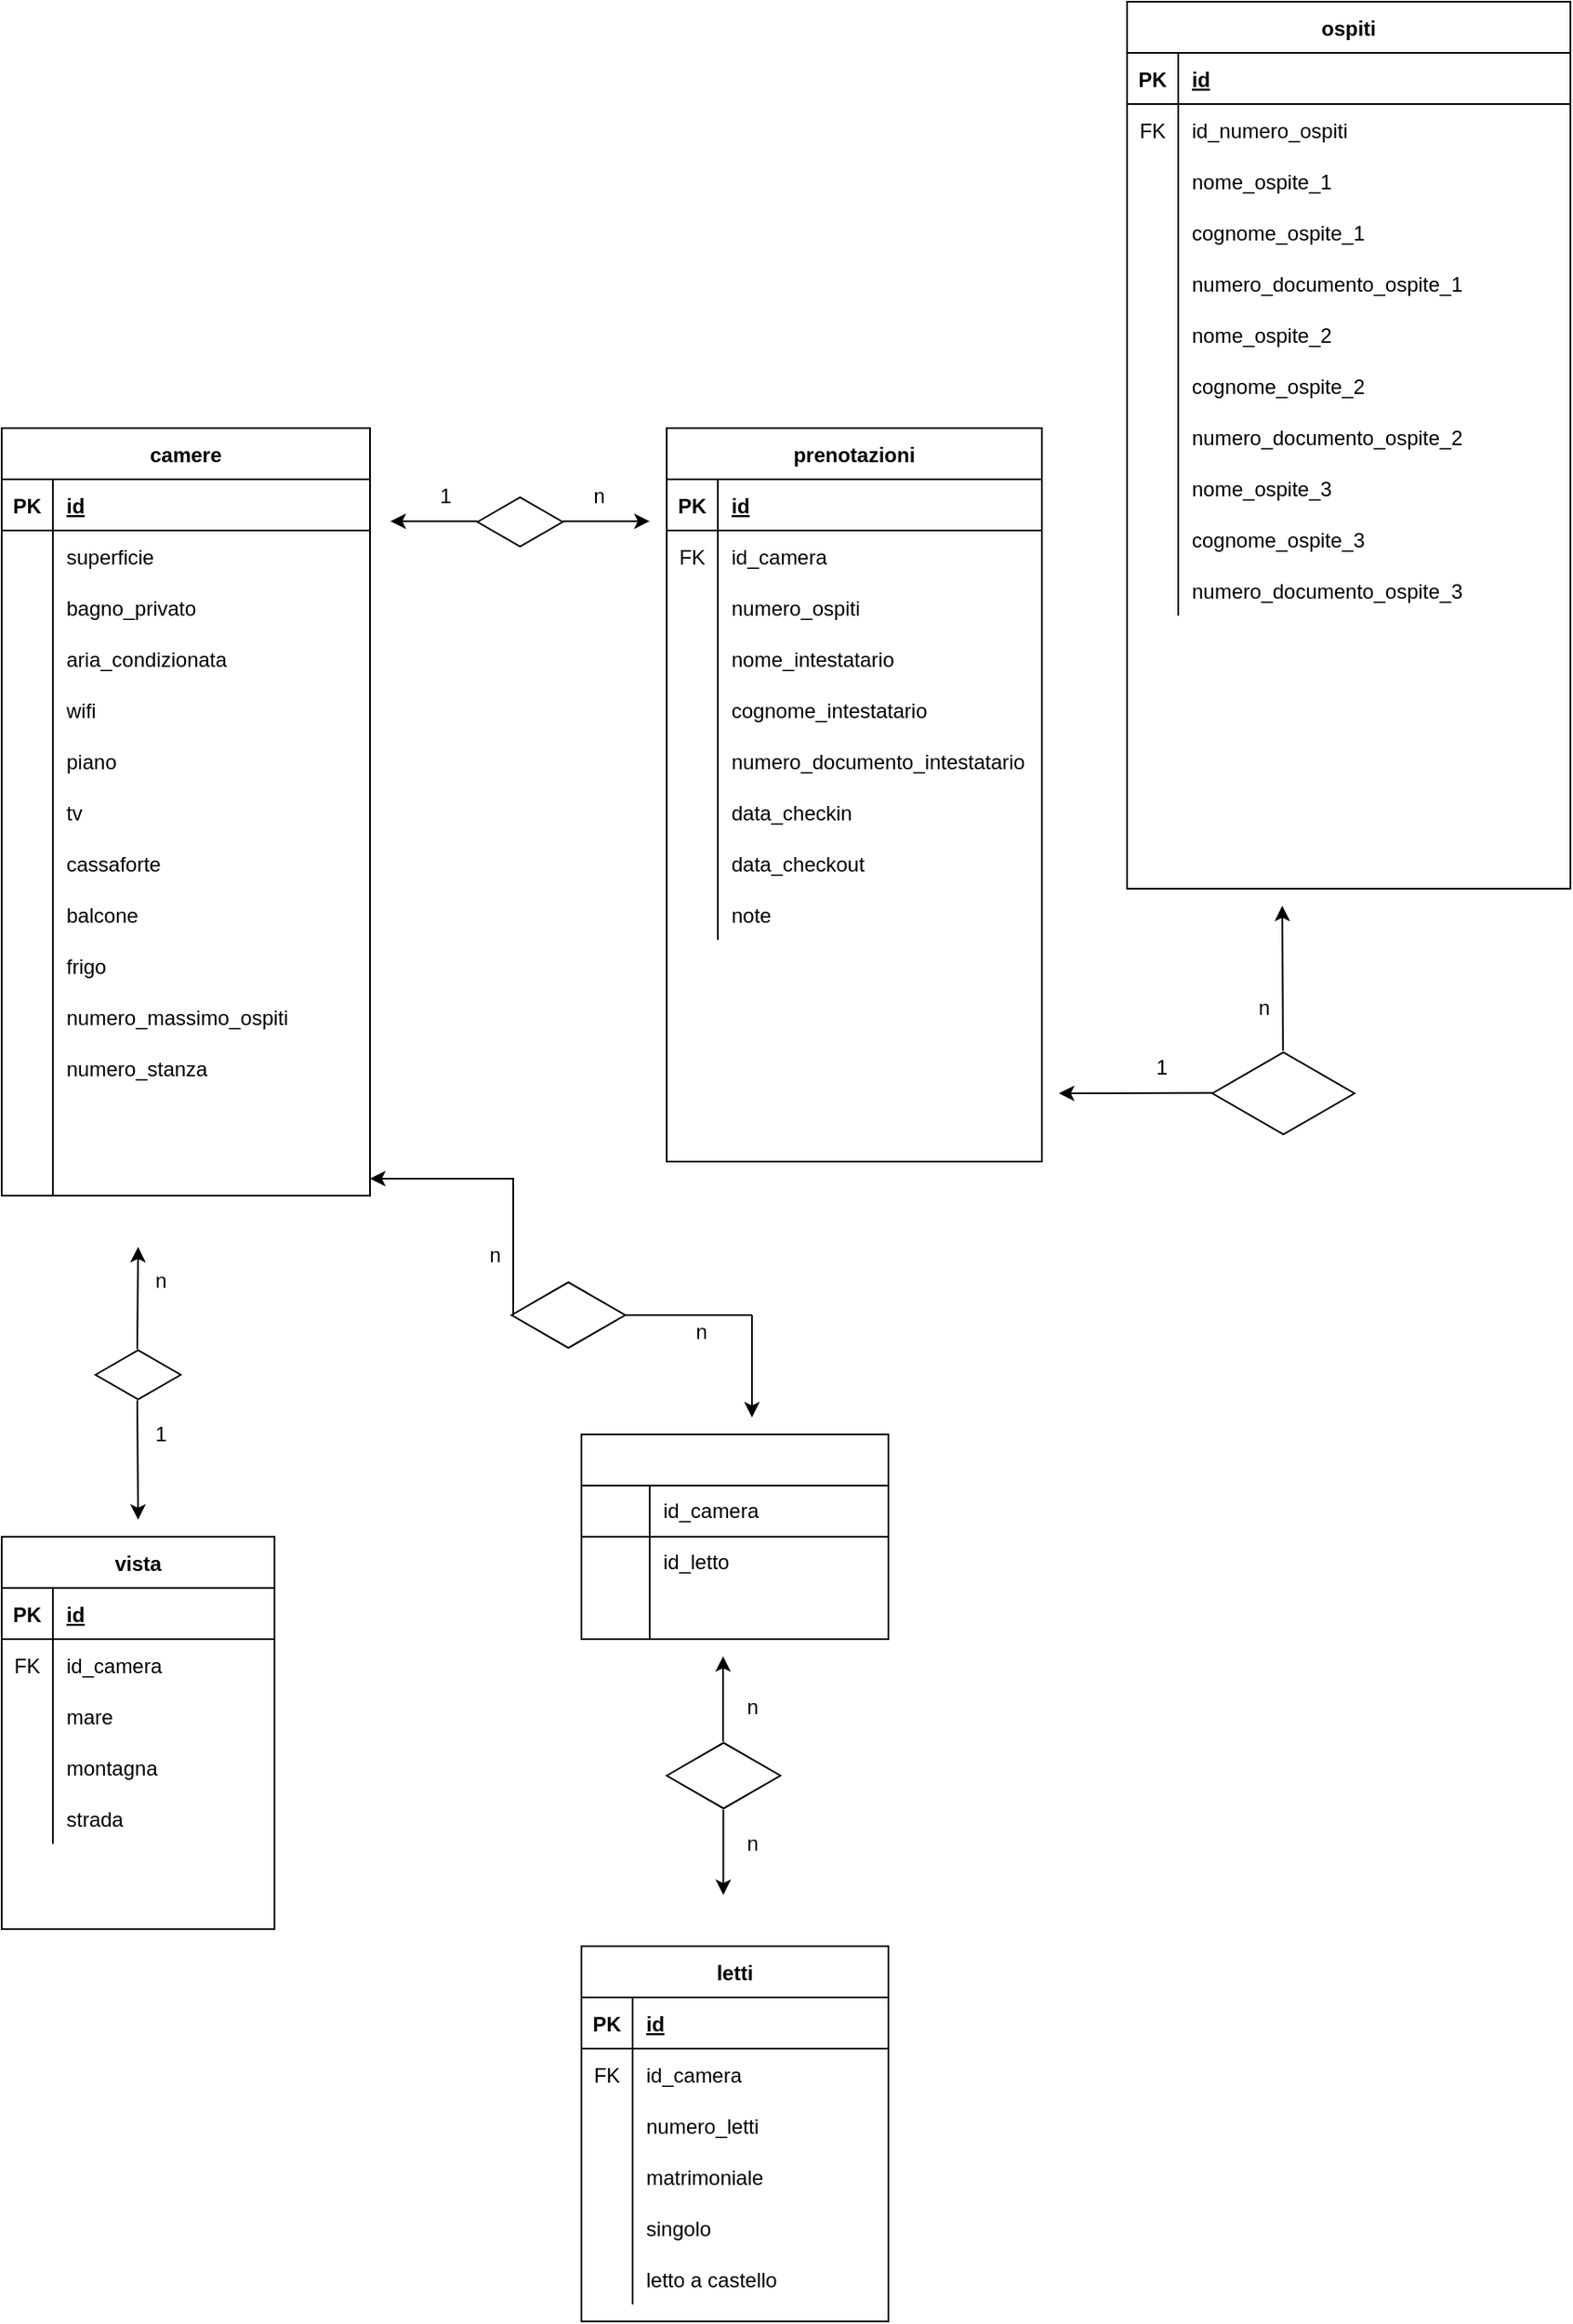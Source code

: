 <mxfile version="14.1.9" type="device"><diagram id="r3O1Z8kEH9ABtocBKHpO" name="Page-1"><mxGraphModel dx="1422" dy="774" grid="1" gridSize="10" guides="1" tooltips="1" connect="1" arrows="1" fold="1" page="1" pageScale="1" pageWidth="2339" pageHeight="3300" math="0" shadow="0"><root><mxCell id="0"/><mxCell id="1" parent="0"/><mxCell id="TjuiZl4HftFGE8QGZTr7-1" value="camere" style="shape=table;startSize=30;container=1;collapsible=1;childLayout=tableLayout;fixedRows=1;rowLines=0;fontStyle=1;align=center;resizeLast=1;" vertex="1" parent="1"><mxGeometry x="640" y="380" width="216" height="450" as="geometry"/></mxCell><mxCell id="TjuiZl4HftFGE8QGZTr7-2" value="" style="shape=partialRectangle;collapsible=0;dropTarget=0;pointerEvents=0;fillColor=none;top=0;left=0;bottom=1;right=0;points=[[0,0.5],[1,0.5]];portConstraint=eastwest;" vertex="1" parent="TjuiZl4HftFGE8QGZTr7-1"><mxGeometry y="30" width="216" height="30" as="geometry"/></mxCell><mxCell id="TjuiZl4HftFGE8QGZTr7-3" value="PK" style="shape=partialRectangle;connectable=0;fillColor=none;top=0;left=0;bottom=0;right=0;fontStyle=1;overflow=hidden;" vertex="1" parent="TjuiZl4HftFGE8QGZTr7-2"><mxGeometry width="30" height="30" as="geometry"/></mxCell><mxCell id="TjuiZl4HftFGE8QGZTr7-4" value="id" style="shape=partialRectangle;connectable=0;fillColor=none;top=0;left=0;bottom=0;right=0;align=left;spacingLeft=6;fontStyle=5;overflow=hidden;" vertex="1" parent="TjuiZl4HftFGE8QGZTr7-2"><mxGeometry x="30" width="186" height="30" as="geometry"/></mxCell><mxCell id="TjuiZl4HftFGE8QGZTr7-5" value="" style="shape=partialRectangle;collapsible=0;dropTarget=0;pointerEvents=0;fillColor=none;top=0;left=0;bottom=0;right=0;points=[[0,0.5],[1,0.5]];portConstraint=eastwest;" vertex="1" parent="TjuiZl4HftFGE8QGZTr7-1"><mxGeometry y="60" width="216" height="30" as="geometry"/></mxCell><mxCell id="TjuiZl4HftFGE8QGZTr7-6" value="" style="shape=partialRectangle;connectable=0;fillColor=none;top=0;left=0;bottom=0;right=0;editable=1;overflow=hidden;" vertex="1" parent="TjuiZl4HftFGE8QGZTr7-5"><mxGeometry width="30" height="30" as="geometry"/></mxCell><mxCell id="TjuiZl4HftFGE8QGZTr7-7" value="superficie" style="shape=partialRectangle;connectable=0;fillColor=none;top=0;left=0;bottom=0;right=0;align=left;spacingLeft=6;overflow=hidden;" vertex="1" parent="TjuiZl4HftFGE8QGZTr7-5"><mxGeometry x="30" width="186" height="30" as="geometry"/></mxCell><mxCell id="TjuiZl4HftFGE8QGZTr7-8" value="" style="shape=partialRectangle;collapsible=0;dropTarget=0;pointerEvents=0;fillColor=none;top=0;left=0;bottom=0;right=0;points=[[0,0.5],[1,0.5]];portConstraint=eastwest;" vertex="1" parent="TjuiZl4HftFGE8QGZTr7-1"><mxGeometry y="90" width="216" height="30" as="geometry"/></mxCell><mxCell id="TjuiZl4HftFGE8QGZTr7-9" value="" style="shape=partialRectangle;connectable=0;fillColor=none;top=0;left=0;bottom=0;right=0;editable=1;overflow=hidden;" vertex="1" parent="TjuiZl4HftFGE8QGZTr7-8"><mxGeometry width="30" height="30" as="geometry"/></mxCell><mxCell id="TjuiZl4HftFGE8QGZTr7-10" value="bagno_privato" style="shape=partialRectangle;connectable=0;fillColor=none;top=0;left=0;bottom=0;right=0;align=left;spacingLeft=6;overflow=hidden;" vertex="1" parent="TjuiZl4HftFGE8QGZTr7-8"><mxGeometry x="30" width="186" height="30" as="geometry"/></mxCell><mxCell id="TjuiZl4HftFGE8QGZTr7-11" value="" style="shape=partialRectangle;collapsible=0;dropTarget=0;pointerEvents=0;fillColor=none;top=0;left=0;bottom=0;right=0;points=[[0,0.5],[1,0.5]];portConstraint=eastwest;" vertex="1" parent="TjuiZl4HftFGE8QGZTr7-1"><mxGeometry y="120" width="216" height="30" as="geometry"/></mxCell><mxCell id="TjuiZl4HftFGE8QGZTr7-12" value="" style="shape=partialRectangle;connectable=0;fillColor=none;top=0;left=0;bottom=0;right=0;editable=1;overflow=hidden;" vertex="1" parent="TjuiZl4HftFGE8QGZTr7-11"><mxGeometry width="30" height="30" as="geometry"/></mxCell><mxCell id="TjuiZl4HftFGE8QGZTr7-13" value="aria_condizionata" style="shape=partialRectangle;connectable=0;fillColor=none;top=0;left=0;bottom=0;right=0;align=left;spacingLeft=6;overflow=hidden;" vertex="1" parent="TjuiZl4HftFGE8QGZTr7-11"><mxGeometry x="30" width="186" height="30" as="geometry"/></mxCell><mxCell id="TjuiZl4HftFGE8QGZTr7-26" value="" style="shape=partialRectangle;collapsible=0;dropTarget=0;pointerEvents=0;fillColor=none;top=0;left=0;bottom=0;right=0;points=[[0,0.5],[1,0.5]];portConstraint=eastwest;" vertex="1" parent="TjuiZl4HftFGE8QGZTr7-1"><mxGeometry y="150" width="216" height="30" as="geometry"/></mxCell><mxCell id="TjuiZl4HftFGE8QGZTr7-27" value="" style="shape=partialRectangle;connectable=0;fillColor=none;top=0;left=0;bottom=0;right=0;editable=1;overflow=hidden;" vertex="1" parent="TjuiZl4HftFGE8QGZTr7-26"><mxGeometry width="30" height="30" as="geometry"/></mxCell><mxCell id="TjuiZl4HftFGE8QGZTr7-28" value="wifi" style="shape=partialRectangle;connectable=0;fillColor=none;top=0;left=0;bottom=0;right=0;align=left;spacingLeft=6;overflow=hidden;" vertex="1" parent="TjuiZl4HftFGE8QGZTr7-26"><mxGeometry x="30" width="186" height="30" as="geometry"/></mxCell><mxCell id="TjuiZl4HftFGE8QGZTr7-30" value="" style="shape=partialRectangle;collapsible=0;dropTarget=0;pointerEvents=0;fillColor=none;top=0;left=0;bottom=0;right=0;points=[[0,0.5],[1,0.5]];portConstraint=eastwest;" vertex="1" parent="TjuiZl4HftFGE8QGZTr7-1"><mxGeometry y="180" width="216" height="30" as="geometry"/></mxCell><mxCell id="TjuiZl4HftFGE8QGZTr7-31" value="" style="shape=partialRectangle;connectable=0;fillColor=none;top=0;left=0;bottom=0;right=0;editable=1;overflow=hidden;" vertex="1" parent="TjuiZl4HftFGE8QGZTr7-30"><mxGeometry width="30" height="30" as="geometry"/></mxCell><mxCell id="TjuiZl4HftFGE8QGZTr7-32" value="piano" style="shape=partialRectangle;connectable=0;fillColor=none;top=0;left=0;bottom=0;right=0;align=left;spacingLeft=6;overflow=hidden;" vertex="1" parent="TjuiZl4HftFGE8QGZTr7-30"><mxGeometry x="30" width="186" height="30" as="geometry"/></mxCell><mxCell id="TjuiZl4HftFGE8QGZTr7-34" value="" style="shape=partialRectangle;collapsible=0;dropTarget=0;pointerEvents=0;fillColor=none;top=0;left=0;bottom=0;right=0;points=[[0,0.5],[1,0.5]];portConstraint=eastwest;" vertex="1" parent="TjuiZl4HftFGE8QGZTr7-1"><mxGeometry y="210" width="216" height="30" as="geometry"/></mxCell><mxCell id="TjuiZl4HftFGE8QGZTr7-35" value="" style="shape=partialRectangle;connectable=0;fillColor=none;top=0;left=0;bottom=0;right=0;editable=1;overflow=hidden;" vertex="1" parent="TjuiZl4HftFGE8QGZTr7-34"><mxGeometry width="30" height="30" as="geometry"/></mxCell><mxCell id="TjuiZl4HftFGE8QGZTr7-36" value="tv" style="shape=partialRectangle;connectable=0;fillColor=none;top=0;left=0;bottom=0;right=0;align=left;spacingLeft=6;overflow=hidden;" vertex="1" parent="TjuiZl4HftFGE8QGZTr7-34"><mxGeometry x="30" width="186" height="30" as="geometry"/></mxCell><mxCell id="TjuiZl4HftFGE8QGZTr7-37" value="" style="shape=partialRectangle;collapsible=0;dropTarget=0;pointerEvents=0;fillColor=none;top=0;left=0;bottom=0;right=0;points=[[0,0.5],[1,0.5]];portConstraint=eastwest;" vertex="1" parent="TjuiZl4HftFGE8QGZTr7-1"><mxGeometry y="240" width="216" height="30" as="geometry"/></mxCell><mxCell id="TjuiZl4HftFGE8QGZTr7-38" value="" style="shape=partialRectangle;connectable=0;fillColor=none;top=0;left=0;bottom=0;right=0;editable=1;overflow=hidden;" vertex="1" parent="TjuiZl4HftFGE8QGZTr7-37"><mxGeometry width="30" height="30" as="geometry"/></mxCell><mxCell id="TjuiZl4HftFGE8QGZTr7-39" value="cassaforte" style="shape=partialRectangle;connectable=0;fillColor=none;top=0;left=0;bottom=0;right=0;align=left;spacingLeft=6;overflow=hidden;" vertex="1" parent="TjuiZl4HftFGE8QGZTr7-37"><mxGeometry x="30" width="186" height="30" as="geometry"/></mxCell><mxCell id="TjuiZl4HftFGE8QGZTr7-40" value="" style="shape=partialRectangle;collapsible=0;dropTarget=0;pointerEvents=0;fillColor=none;top=0;left=0;bottom=0;right=0;points=[[0,0.5],[1,0.5]];portConstraint=eastwest;" vertex="1" parent="TjuiZl4HftFGE8QGZTr7-1"><mxGeometry y="270" width="216" height="30" as="geometry"/></mxCell><mxCell id="TjuiZl4HftFGE8QGZTr7-41" value="" style="shape=partialRectangle;connectable=0;fillColor=none;top=0;left=0;bottom=0;right=0;editable=1;overflow=hidden;" vertex="1" parent="TjuiZl4HftFGE8QGZTr7-40"><mxGeometry width="30" height="30" as="geometry"/></mxCell><mxCell id="TjuiZl4HftFGE8QGZTr7-42" value="balcone" style="shape=partialRectangle;connectable=0;fillColor=none;top=0;left=0;bottom=0;right=0;align=left;spacingLeft=6;overflow=hidden;" vertex="1" parent="TjuiZl4HftFGE8QGZTr7-40"><mxGeometry x="30" width="186" height="30" as="geometry"/></mxCell><mxCell id="TjuiZl4HftFGE8QGZTr7-43" value="" style="shape=partialRectangle;collapsible=0;dropTarget=0;pointerEvents=0;fillColor=none;top=0;left=0;bottom=0;right=0;points=[[0,0.5],[1,0.5]];portConstraint=eastwest;" vertex="1" parent="TjuiZl4HftFGE8QGZTr7-1"><mxGeometry y="300" width="216" height="30" as="geometry"/></mxCell><mxCell id="TjuiZl4HftFGE8QGZTr7-44" value="" style="shape=partialRectangle;connectable=0;fillColor=none;top=0;left=0;bottom=0;right=0;editable=1;overflow=hidden;" vertex="1" parent="TjuiZl4HftFGE8QGZTr7-43"><mxGeometry width="30" height="30" as="geometry"/></mxCell><mxCell id="TjuiZl4HftFGE8QGZTr7-45" value="frigo" style="shape=partialRectangle;connectable=0;fillColor=none;top=0;left=0;bottom=0;right=0;align=left;spacingLeft=6;overflow=hidden;" vertex="1" parent="TjuiZl4HftFGE8QGZTr7-43"><mxGeometry x="30" width="186" height="30" as="geometry"/></mxCell><mxCell id="TjuiZl4HftFGE8QGZTr7-50" value="" style="shape=partialRectangle;collapsible=0;dropTarget=0;pointerEvents=0;fillColor=none;top=0;left=0;bottom=0;right=0;points=[[0,0.5],[1,0.5]];portConstraint=eastwest;" vertex="1" parent="TjuiZl4HftFGE8QGZTr7-1"><mxGeometry y="330" width="216" height="30" as="geometry"/></mxCell><mxCell id="TjuiZl4HftFGE8QGZTr7-51" value="" style="shape=partialRectangle;connectable=0;fillColor=none;top=0;left=0;bottom=0;right=0;editable=1;overflow=hidden;" vertex="1" parent="TjuiZl4HftFGE8QGZTr7-50"><mxGeometry width="30" height="30" as="geometry"/></mxCell><mxCell id="TjuiZl4HftFGE8QGZTr7-52" value="numero_massimo_ospiti" style="shape=partialRectangle;connectable=0;fillColor=none;top=0;left=0;bottom=0;right=0;align=left;spacingLeft=6;overflow=hidden;" vertex="1" parent="TjuiZl4HftFGE8QGZTr7-50"><mxGeometry x="30" width="186" height="30" as="geometry"/></mxCell><mxCell id="TjuiZl4HftFGE8QGZTr7-198" value="" style="shape=partialRectangle;collapsible=0;dropTarget=0;pointerEvents=0;fillColor=none;top=0;left=0;bottom=0;right=0;points=[[0,0.5],[1,0.5]];portConstraint=eastwest;" vertex="1" parent="TjuiZl4HftFGE8QGZTr7-1"><mxGeometry y="360" width="216" height="30" as="geometry"/></mxCell><mxCell id="TjuiZl4HftFGE8QGZTr7-199" value="" style="shape=partialRectangle;connectable=0;fillColor=none;top=0;left=0;bottom=0;right=0;editable=1;overflow=hidden;" vertex="1" parent="TjuiZl4HftFGE8QGZTr7-198"><mxGeometry width="30" height="30" as="geometry"/></mxCell><mxCell id="TjuiZl4HftFGE8QGZTr7-200" value="numero_stanza" style="shape=partialRectangle;connectable=0;fillColor=none;top=0;left=0;bottom=0;right=0;align=left;spacingLeft=6;overflow=hidden;" vertex="1" parent="TjuiZl4HftFGE8QGZTr7-198"><mxGeometry x="30" width="186" height="30" as="geometry"/></mxCell><mxCell id="TjuiZl4HftFGE8QGZTr7-54" value="" style="shape=partialRectangle;collapsible=0;dropTarget=0;pointerEvents=0;fillColor=none;top=0;left=0;bottom=0;right=0;points=[[0,0.5],[1,0.5]];portConstraint=eastwest;" vertex="1" parent="TjuiZl4HftFGE8QGZTr7-1"><mxGeometry y="390" width="216" height="30" as="geometry"/></mxCell><mxCell id="TjuiZl4HftFGE8QGZTr7-55" value="" style="shape=partialRectangle;connectable=0;fillColor=none;top=0;left=0;bottom=0;right=0;editable=1;overflow=hidden;" vertex="1" parent="TjuiZl4HftFGE8QGZTr7-54"><mxGeometry width="30" height="30" as="geometry"/></mxCell><mxCell id="TjuiZl4HftFGE8QGZTr7-56" value="" style="shape=partialRectangle;connectable=0;fillColor=none;top=0;left=0;bottom=0;right=0;align=left;spacingLeft=6;overflow=hidden;" vertex="1" parent="TjuiZl4HftFGE8QGZTr7-54"><mxGeometry x="30" width="186" height="30" as="geometry"/></mxCell><mxCell id="TjuiZl4HftFGE8QGZTr7-61" value="" style="shape=partialRectangle;collapsible=0;dropTarget=0;pointerEvents=0;fillColor=none;top=0;left=0;bottom=0;right=0;points=[[0,0.5],[1,0.5]];portConstraint=eastwest;" vertex="1" parent="TjuiZl4HftFGE8QGZTr7-1"><mxGeometry y="420" width="216" height="30" as="geometry"/></mxCell><mxCell id="TjuiZl4HftFGE8QGZTr7-62" value="" style="shape=partialRectangle;connectable=0;fillColor=none;top=0;left=0;bottom=0;right=0;editable=1;overflow=hidden;" vertex="1" parent="TjuiZl4HftFGE8QGZTr7-61"><mxGeometry width="30" height="30" as="geometry"/></mxCell><mxCell id="TjuiZl4HftFGE8QGZTr7-63" value="" style="shape=partialRectangle;connectable=0;fillColor=none;top=0;left=0;bottom=0;right=0;align=left;spacingLeft=6;overflow=hidden;" vertex="1" parent="TjuiZl4HftFGE8QGZTr7-61"><mxGeometry x="30" width="186" height="30" as="geometry"/></mxCell><mxCell id="TjuiZl4HftFGE8QGZTr7-64" value="prenotazioni" style="shape=table;startSize=30;container=1;collapsible=1;childLayout=tableLayout;fixedRows=1;rowLines=0;fontStyle=1;align=center;resizeLast=1;" vertex="1" parent="1"><mxGeometry x="1030" y="380" width="220" height="430" as="geometry"/></mxCell><mxCell id="TjuiZl4HftFGE8QGZTr7-65" value="" style="shape=partialRectangle;collapsible=0;dropTarget=0;pointerEvents=0;fillColor=none;top=0;left=0;bottom=1;right=0;points=[[0,0.5],[1,0.5]];portConstraint=eastwest;" vertex="1" parent="TjuiZl4HftFGE8QGZTr7-64"><mxGeometry y="30" width="220" height="30" as="geometry"/></mxCell><mxCell id="TjuiZl4HftFGE8QGZTr7-66" value="PK" style="shape=partialRectangle;connectable=0;fillColor=none;top=0;left=0;bottom=0;right=0;fontStyle=1;overflow=hidden;" vertex="1" parent="TjuiZl4HftFGE8QGZTr7-65"><mxGeometry width="30" height="30" as="geometry"/></mxCell><mxCell id="TjuiZl4HftFGE8QGZTr7-67" value="id" style="shape=partialRectangle;connectable=0;fillColor=none;top=0;left=0;bottom=0;right=0;align=left;spacingLeft=6;fontStyle=5;overflow=hidden;" vertex="1" parent="TjuiZl4HftFGE8QGZTr7-65"><mxGeometry x="30" width="190" height="30" as="geometry"/></mxCell><mxCell id="TjuiZl4HftFGE8QGZTr7-68" value="" style="shape=partialRectangle;collapsible=0;dropTarget=0;pointerEvents=0;fillColor=none;top=0;left=0;bottom=0;right=0;points=[[0,0.5],[1,0.5]];portConstraint=eastwest;" vertex="1" parent="TjuiZl4HftFGE8QGZTr7-64"><mxGeometry y="60" width="220" height="30" as="geometry"/></mxCell><mxCell id="TjuiZl4HftFGE8QGZTr7-69" value="FK" style="shape=partialRectangle;connectable=0;fillColor=none;top=0;left=0;bottom=0;right=0;editable=1;overflow=hidden;" vertex="1" parent="TjuiZl4HftFGE8QGZTr7-68"><mxGeometry width="30" height="30" as="geometry"/></mxCell><mxCell id="TjuiZl4HftFGE8QGZTr7-70" value="id_camera" style="shape=partialRectangle;connectable=0;fillColor=none;top=0;left=0;bottom=0;right=0;align=left;spacingLeft=6;overflow=hidden;" vertex="1" parent="TjuiZl4HftFGE8QGZTr7-68"><mxGeometry x="30" width="190" height="30" as="geometry"/></mxCell><mxCell id="TjuiZl4HftFGE8QGZTr7-71" value="" style="shape=partialRectangle;collapsible=0;dropTarget=0;pointerEvents=0;fillColor=none;top=0;left=0;bottom=0;right=0;points=[[0,0.5],[1,0.5]];portConstraint=eastwest;" vertex="1" parent="TjuiZl4HftFGE8QGZTr7-64"><mxGeometry y="90" width="220" height="30" as="geometry"/></mxCell><mxCell id="TjuiZl4HftFGE8QGZTr7-72" value="" style="shape=partialRectangle;connectable=0;fillColor=none;top=0;left=0;bottom=0;right=0;editable=1;overflow=hidden;" vertex="1" parent="TjuiZl4HftFGE8QGZTr7-71"><mxGeometry width="30" height="30" as="geometry"/></mxCell><mxCell id="TjuiZl4HftFGE8QGZTr7-73" value="numero_ospiti" style="shape=partialRectangle;connectable=0;fillColor=none;top=0;left=0;bottom=0;right=0;align=left;spacingLeft=6;overflow=hidden;" vertex="1" parent="TjuiZl4HftFGE8QGZTr7-71"><mxGeometry x="30" width="190" height="30" as="geometry"/></mxCell><mxCell id="TjuiZl4HftFGE8QGZTr7-74" value="" style="shape=partialRectangle;collapsible=0;dropTarget=0;pointerEvents=0;fillColor=none;top=0;left=0;bottom=0;right=0;points=[[0,0.5],[1,0.5]];portConstraint=eastwest;" vertex="1" parent="TjuiZl4HftFGE8QGZTr7-64"><mxGeometry y="120" width="220" height="30" as="geometry"/></mxCell><mxCell id="TjuiZl4HftFGE8QGZTr7-75" value="" style="shape=partialRectangle;connectable=0;fillColor=none;top=0;left=0;bottom=0;right=0;editable=1;overflow=hidden;" vertex="1" parent="TjuiZl4HftFGE8QGZTr7-74"><mxGeometry width="30" height="30" as="geometry"/></mxCell><mxCell id="TjuiZl4HftFGE8QGZTr7-76" value="nome_intestatario" style="shape=partialRectangle;connectable=0;fillColor=none;top=0;left=0;bottom=0;right=0;align=left;spacingLeft=6;overflow=hidden;" vertex="1" parent="TjuiZl4HftFGE8QGZTr7-74"><mxGeometry x="30" width="190" height="30" as="geometry"/></mxCell><mxCell id="TjuiZl4HftFGE8QGZTr7-139" value="" style="shape=partialRectangle;collapsible=0;dropTarget=0;pointerEvents=0;fillColor=none;top=0;left=0;bottom=0;right=0;points=[[0,0.5],[1,0.5]];portConstraint=eastwest;" vertex="1" parent="TjuiZl4HftFGE8QGZTr7-64"><mxGeometry y="150" width="220" height="30" as="geometry"/></mxCell><mxCell id="TjuiZl4HftFGE8QGZTr7-140" value="" style="shape=partialRectangle;connectable=0;fillColor=none;top=0;left=0;bottom=0;right=0;editable=1;overflow=hidden;" vertex="1" parent="TjuiZl4HftFGE8QGZTr7-139"><mxGeometry width="30" height="30" as="geometry"/></mxCell><mxCell id="TjuiZl4HftFGE8QGZTr7-141" value="cognome_intestatario" style="shape=partialRectangle;connectable=0;fillColor=none;top=0;left=0;bottom=0;right=0;align=left;spacingLeft=6;overflow=hidden;" vertex="1" parent="TjuiZl4HftFGE8QGZTr7-139"><mxGeometry x="30" width="190" height="30" as="geometry"/></mxCell><mxCell id="TjuiZl4HftFGE8QGZTr7-142" value="" style="shape=partialRectangle;collapsible=0;dropTarget=0;pointerEvents=0;fillColor=none;top=0;left=0;bottom=0;right=0;points=[[0,0.5],[1,0.5]];portConstraint=eastwest;" vertex="1" parent="TjuiZl4HftFGE8QGZTr7-64"><mxGeometry y="180" width="220" height="30" as="geometry"/></mxCell><mxCell id="TjuiZl4HftFGE8QGZTr7-143" value="" style="shape=partialRectangle;connectable=0;fillColor=none;top=0;left=0;bottom=0;right=0;editable=1;overflow=hidden;" vertex="1" parent="TjuiZl4HftFGE8QGZTr7-142"><mxGeometry width="30" height="30" as="geometry"/></mxCell><mxCell id="TjuiZl4HftFGE8QGZTr7-144" value="numero_documento_intestatario" style="shape=partialRectangle;connectable=0;fillColor=none;top=0;left=0;bottom=0;right=0;align=left;spacingLeft=6;overflow=hidden;" vertex="1" parent="TjuiZl4HftFGE8QGZTr7-142"><mxGeometry x="30" width="190" height="30" as="geometry"/></mxCell><mxCell id="TjuiZl4HftFGE8QGZTr7-84" value="" style="shape=partialRectangle;collapsible=0;dropTarget=0;pointerEvents=0;fillColor=none;top=0;left=0;bottom=0;right=0;points=[[0,0.5],[1,0.5]];portConstraint=eastwest;" vertex="1" parent="TjuiZl4HftFGE8QGZTr7-64"><mxGeometry y="210" width="220" height="30" as="geometry"/></mxCell><mxCell id="TjuiZl4HftFGE8QGZTr7-85" value="" style="shape=partialRectangle;connectable=0;fillColor=none;top=0;left=0;bottom=0;right=0;editable=1;overflow=hidden;" vertex="1" parent="TjuiZl4HftFGE8QGZTr7-84"><mxGeometry width="30" height="30" as="geometry"/></mxCell><mxCell id="TjuiZl4HftFGE8QGZTr7-86" value="data_checkin" style="shape=partialRectangle;connectable=0;fillColor=none;top=0;left=0;bottom=0;right=0;align=left;spacingLeft=6;overflow=hidden;" vertex="1" parent="TjuiZl4HftFGE8QGZTr7-84"><mxGeometry x="30" width="190" height="30" as="geometry"/></mxCell><mxCell id="TjuiZl4HftFGE8QGZTr7-88" value="" style="shape=partialRectangle;collapsible=0;dropTarget=0;pointerEvents=0;fillColor=none;top=0;left=0;bottom=0;right=0;points=[[0,0.5],[1,0.5]];portConstraint=eastwest;" vertex="1" parent="TjuiZl4HftFGE8QGZTr7-64"><mxGeometry y="240" width="220" height="30" as="geometry"/></mxCell><mxCell id="TjuiZl4HftFGE8QGZTr7-89" value="" style="shape=partialRectangle;connectable=0;fillColor=none;top=0;left=0;bottom=0;right=0;editable=1;overflow=hidden;" vertex="1" parent="TjuiZl4HftFGE8QGZTr7-88"><mxGeometry width="30" height="30" as="geometry"/></mxCell><mxCell id="TjuiZl4HftFGE8QGZTr7-90" value="data_checkout" style="shape=partialRectangle;connectable=0;fillColor=none;top=0;left=0;bottom=0;right=0;align=left;spacingLeft=6;overflow=hidden;" vertex="1" parent="TjuiZl4HftFGE8QGZTr7-88"><mxGeometry x="30" width="190" height="30" as="geometry"/></mxCell><mxCell id="TjuiZl4HftFGE8QGZTr7-104" value="" style="shape=partialRectangle;collapsible=0;dropTarget=0;pointerEvents=0;fillColor=none;top=0;left=0;bottom=0;right=0;points=[[0,0.5],[1,0.5]];portConstraint=eastwest;" vertex="1" parent="TjuiZl4HftFGE8QGZTr7-64"><mxGeometry y="270" width="220" height="30" as="geometry"/></mxCell><mxCell id="TjuiZl4HftFGE8QGZTr7-105" value="" style="shape=partialRectangle;connectable=0;fillColor=none;top=0;left=0;bottom=0;right=0;editable=1;overflow=hidden;" vertex="1" parent="TjuiZl4HftFGE8QGZTr7-104"><mxGeometry width="30" height="30" as="geometry"/></mxCell><mxCell id="TjuiZl4HftFGE8QGZTr7-106" value="note" style="shape=partialRectangle;connectable=0;fillColor=none;top=0;left=0;bottom=0;right=0;align=left;spacingLeft=6;overflow=hidden;" vertex="1" parent="TjuiZl4HftFGE8QGZTr7-104"><mxGeometry x="30" width="190" height="30" as="geometry"/></mxCell><mxCell id="TjuiZl4HftFGE8QGZTr7-77" value="" style="html=1;whiteSpace=wrap;aspect=fixed;shape=isoRectangle;" vertex="1" parent="1"><mxGeometry x="919" y="420" width="50" height="30" as="geometry"/></mxCell><mxCell id="TjuiZl4HftFGE8QGZTr7-80" value="" style="endArrow=classic;html=1;" edge="1" parent="1"><mxGeometry width="50" height="50" relative="1" as="geometry"><mxPoint x="969" y="434.58" as="sourcePoint"/><mxPoint x="1020" y="434.58" as="targetPoint"/><Array as="points"><mxPoint x="1009" y="434.58"/></Array></mxGeometry></mxCell><mxCell id="TjuiZl4HftFGE8QGZTr7-81" value="" style="endArrow=classic;html=1;" edge="1" parent="1"><mxGeometry width="50" height="50" relative="1" as="geometry"><mxPoint x="919" y="434.58" as="sourcePoint"/><mxPoint x="868" y="434.58" as="targetPoint"/><Array as="points"><mxPoint x="908" y="434.58"/></Array></mxGeometry></mxCell><mxCell id="TjuiZl4HftFGE8QGZTr7-82" value="1" style="text;html=1;align=center;verticalAlign=middle;resizable=0;points=[];autosize=1;" vertex="1" parent="1"><mxGeometry x="890" y="410" width="20" height="20" as="geometry"/></mxCell><mxCell id="TjuiZl4HftFGE8QGZTr7-83" value="n" style="text;html=1;align=center;verticalAlign=middle;resizable=0;points=[];autosize=1;" vertex="1" parent="1"><mxGeometry x="980" y="410" width="20" height="20" as="geometry"/></mxCell><mxCell id="TjuiZl4HftFGE8QGZTr7-91" value="vista" style="shape=table;startSize=30;container=1;collapsible=1;childLayout=tableLayout;fixedRows=1;rowLines=0;fontStyle=1;align=center;resizeLast=1;" vertex="1" parent="1"><mxGeometry x="640" y="1030" width="160" height="230" as="geometry"/></mxCell><mxCell id="TjuiZl4HftFGE8QGZTr7-92" value="" style="shape=partialRectangle;collapsible=0;dropTarget=0;pointerEvents=0;fillColor=none;top=0;left=0;bottom=1;right=0;points=[[0,0.5],[1,0.5]];portConstraint=eastwest;" vertex="1" parent="TjuiZl4HftFGE8QGZTr7-91"><mxGeometry y="30" width="160" height="30" as="geometry"/></mxCell><mxCell id="TjuiZl4HftFGE8QGZTr7-93" value="PK" style="shape=partialRectangle;connectable=0;fillColor=none;top=0;left=0;bottom=0;right=0;fontStyle=1;overflow=hidden;" vertex="1" parent="TjuiZl4HftFGE8QGZTr7-92"><mxGeometry width="30" height="30" as="geometry"/></mxCell><mxCell id="TjuiZl4HftFGE8QGZTr7-94" value="id" style="shape=partialRectangle;connectable=0;fillColor=none;top=0;left=0;bottom=0;right=0;align=left;spacingLeft=6;fontStyle=5;overflow=hidden;" vertex="1" parent="TjuiZl4HftFGE8QGZTr7-92"><mxGeometry x="30" width="130" height="30" as="geometry"/></mxCell><mxCell id="TjuiZl4HftFGE8QGZTr7-95" value="" style="shape=partialRectangle;collapsible=0;dropTarget=0;pointerEvents=0;fillColor=none;top=0;left=0;bottom=0;right=0;points=[[0,0.5],[1,0.5]];portConstraint=eastwest;" vertex="1" parent="TjuiZl4HftFGE8QGZTr7-91"><mxGeometry y="60" width="160" height="30" as="geometry"/></mxCell><mxCell id="TjuiZl4HftFGE8QGZTr7-96" value="FK" style="shape=partialRectangle;connectable=0;fillColor=none;top=0;left=0;bottom=0;right=0;editable=1;overflow=hidden;" vertex="1" parent="TjuiZl4HftFGE8QGZTr7-95"><mxGeometry width="30" height="30" as="geometry"/></mxCell><mxCell id="TjuiZl4HftFGE8QGZTr7-97" value="id_camera" style="shape=partialRectangle;connectable=0;fillColor=none;top=0;left=0;bottom=0;right=0;align=left;spacingLeft=6;overflow=hidden;" vertex="1" parent="TjuiZl4HftFGE8QGZTr7-95"><mxGeometry x="30" width="130" height="30" as="geometry"/></mxCell><mxCell id="TjuiZl4HftFGE8QGZTr7-98" value="" style="shape=partialRectangle;collapsible=0;dropTarget=0;pointerEvents=0;fillColor=none;top=0;left=0;bottom=0;right=0;points=[[0,0.5],[1,0.5]];portConstraint=eastwest;" vertex="1" parent="TjuiZl4HftFGE8QGZTr7-91"><mxGeometry y="90" width="160" height="30" as="geometry"/></mxCell><mxCell id="TjuiZl4HftFGE8QGZTr7-99" value="" style="shape=partialRectangle;connectable=0;fillColor=none;top=0;left=0;bottom=0;right=0;editable=1;overflow=hidden;" vertex="1" parent="TjuiZl4HftFGE8QGZTr7-98"><mxGeometry width="30" height="30" as="geometry"/></mxCell><mxCell id="TjuiZl4HftFGE8QGZTr7-100" value="mare" style="shape=partialRectangle;connectable=0;fillColor=none;top=0;left=0;bottom=0;right=0;align=left;spacingLeft=6;overflow=hidden;" vertex="1" parent="TjuiZl4HftFGE8QGZTr7-98"><mxGeometry x="30" width="130" height="30" as="geometry"/></mxCell><mxCell id="TjuiZl4HftFGE8QGZTr7-101" value="" style="shape=partialRectangle;collapsible=0;dropTarget=0;pointerEvents=0;fillColor=none;top=0;left=0;bottom=0;right=0;points=[[0,0.5],[1,0.5]];portConstraint=eastwest;" vertex="1" parent="TjuiZl4HftFGE8QGZTr7-91"><mxGeometry y="120" width="160" height="30" as="geometry"/></mxCell><mxCell id="TjuiZl4HftFGE8QGZTr7-102" value="" style="shape=partialRectangle;connectable=0;fillColor=none;top=0;left=0;bottom=0;right=0;editable=1;overflow=hidden;" vertex="1" parent="TjuiZl4HftFGE8QGZTr7-101"><mxGeometry width="30" height="30" as="geometry"/></mxCell><mxCell id="TjuiZl4HftFGE8QGZTr7-103" value="montagna" style="shape=partialRectangle;connectable=0;fillColor=none;top=0;left=0;bottom=0;right=0;align=left;spacingLeft=6;overflow=hidden;" vertex="1" parent="TjuiZl4HftFGE8QGZTr7-101"><mxGeometry x="30" width="130" height="30" as="geometry"/></mxCell><mxCell id="TjuiZl4HftFGE8QGZTr7-112" value="" style="shape=partialRectangle;collapsible=0;dropTarget=0;pointerEvents=0;fillColor=none;top=0;left=0;bottom=0;right=0;points=[[0,0.5],[1,0.5]];portConstraint=eastwest;" vertex="1" parent="TjuiZl4HftFGE8QGZTr7-91"><mxGeometry y="150" width="160" height="30" as="geometry"/></mxCell><mxCell id="TjuiZl4HftFGE8QGZTr7-113" value="" style="shape=partialRectangle;connectable=0;fillColor=none;top=0;left=0;bottom=0;right=0;editable=1;overflow=hidden;" vertex="1" parent="TjuiZl4HftFGE8QGZTr7-112"><mxGeometry width="30" height="30" as="geometry"/></mxCell><mxCell id="TjuiZl4HftFGE8QGZTr7-114" value="strada" style="shape=partialRectangle;connectable=0;fillColor=none;top=0;left=0;bottom=0;right=0;align=left;spacingLeft=6;overflow=hidden;" vertex="1" parent="TjuiZl4HftFGE8QGZTr7-112"><mxGeometry x="30" width="130" height="30" as="geometry"/></mxCell><mxCell id="TjuiZl4HftFGE8QGZTr7-115" value="" style="html=1;whiteSpace=wrap;aspect=fixed;shape=isoRectangle;" vertex="1" parent="1"><mxGeometry x="695" y="920" width="50" height="30" as="geometry"/></mxCell><mxCell id="TjuiZl4HftFGE8QGZTr7-116" value="" style="endArrow=classic;html=1;" edge="1" parent="1"><mxGeometry width="50" height="50" relative="1" as="geometry"><mxPoint x="719.5" y="920" as="sourcePoint"/><mxPoint x="720" y="860" as="targetPoint"/></mxGeometry></mxCell><mxCell id="TjuiZl4HftFGE8QGZTr7-117" value="" style="endArrow=classic;html=1;" edge="1" parent="1"><mxGeometry width="50" height="50" relative="1" as="geometry"><mxPoint x="719.5" y="950" as="sourcePoint"/><mxPoint x="720" y="1020" as="targetPoint"/></mxGeometry></mxCell><mxCell id="TjuiZl4HftFGE8QGZTr7-118" value="1" style="text;html=1;align=center;verticalAlign=middle;resizable=0;points=[];autosize=1;" vertex="1" parent="1"><mxGeometry x="723" y="960" width="20" height="20" as="geometry"/></mxCell><mxCell id="TjuiZl4HftFGE8QGZTr7-119" value="n" style="text;html=1;align=center;verticalAlign=middle;resizable=0;points=[];autosize=1;" vertex="1" parent="1"><mxGeometry x="723" y="870" width="20" height="20" as="geometry"/></mxCell><mxCell id="TjuiZl4HftFGE8QGZTr7-120" value="" style="html=1;whiteSpace=wrap;aspect=fixed;shape=isoRectangle;rotation=0;" vertex="1" parent="1"><mxGeometry x="939" y="880" width="66.67" height="40" as="geometry"/></mxCell><mxCell id="TjuiZl4HftFGE8QGZTr7-121" value="letti" style="shape=table;startSize=30;container=1;collapsible=1;childLayout=tableLayout;fixedRows=1;rowLines=0;fontStyle=1;align=center;resizeLast=1;" vertex="1" parent="1"><mxGeometry x="980" y="1270" width="180" height="220" as="geometry"/></mxCell><mxCell id="TjuiZl4HftFGE8QGZTr7-122" value="" style="shape=partialRectangle;collapsible=0;dropTarget=0;pointerEvents=0;fillColor=none;top=0;left=0;bottom=1;right=0;points=[[0,0.5],[1,0.5]];portConstraint=eastwest;" vertex="1" parent="TjuiZl4HftFGE8QGZTr7-121"><mxGeometry y="30" width="180" height="30" as="geometry"/></mxCell><mxCell id="TjuiZl4HftFGE8QGZTr7-123" value="PK" style="shape=partialRectangle;connectable=0;fillColor=none;top=0;left=0;bottom=0;right=0;fontStyle=1;overflow=hidden;" vertex="1" parent="TjuiZl4HftFGE8QGZTr7-122"><mxGeometry width="30" height="30" as="geometry"/></mxCell><mxCell id="TjuiZl4HftFGE8QGZTr7-124" value="id" style="shape=partialRectangle;connectable=0;fillColor=none;top=0;left=0;bottom=0;right=0;align=left;spacingLeft=6;fontStyle=5;overflow=hidden;" vertex="1" parent="TjuiZl4HftFGE8QGZTr7-122"><mxGeometry x="30" width="150" height="30" as="geometry"/></mxCell><mxCell id="TjuiZl4HftFGE8QGZTr7-125" value="" style="shape=partialRectangle;collapsible=0;dropTarget=0;pointerEvents=0;fillColor=none;top=0;left=0;bottom=0;right=0;points=[[0,0.5],[1,0.5]];portConstraint=eastwest;" vertex="1" parent="TjuiZl4HftFGE8QGZTr7-121"><mxGeometry y="60" width="180" height="30" as="geometry"/></mxCell><mxCell id="TjuiZl4HftFGE8QGZTr7-126" value="FK" style="shape=partialRectangle;connectable=0;fillColor=none;top=0;left=0;bottom=0;right=0;editable=1;overflow=hidden;" vertex="1" parent="TjuiZl4HftFGE8QGZTr7-125"><mxGeometry width="30" height="30" as="geometry"/></mxCell><mxCell id="TjuiZl4HftFGE8QGZTr7-127" value="id_camera" style="shape=partialRectangle;connectable=0;fillColor=none;top=0;left=0;bottom=0;right=0;align=left;spacingLeft=6;overflow=hidden;" vertex="1" parent="TjuiZl4HftFGE8QGZTr7-125"><mxGeometry x="30" width="150" height="30" as="geometry"/></mxCell><mxCell id="TjuiZl4HftFGE8QGZTr7-145" value="" style="shape=partialRectangle;collapsible=0;dropTarget=0;pointerEvents=0;fillColor=none;top=0;left=0;bottom=0;right=0;points=[[0,0.5],[1,0.5]];portConstraint=eastwest;" vertex="1" parent="TjuiZl4HftFGE8QGZTr7-121"><mxGeometry y="90" width="180" height="30" as="geometry"/></mxCell><mxCell id="TjuiZl4HftFGE8QGZTr7-146" value="" style="shape=partialRectangle;connectable=0;fillColor=none;top=0;left=0;bottom=0;right=0;editable=1;overflow=hidden;" vertex="1" parent="TjuiZl4HftFGE8QGZTr7-145"><mxGeometry width="30" height="30" as="geometry"/></mxCell><mxCell id="TjuiZl4HftFGE8QGZTr7-147" value="numero_letti" style="shape=partialRectangle;connectable=0;fillColor=none;top=0;left=0;bottom=0;right=0;align=left;spacingLeft=6;overflow=hidden;" vertex="1" parent="TjuiZl4HftFGE8QGZTr7-145"><mxGeometry x="30" width="150" height="30" as="geometry"/></mxCell><mxCell id="TjuiZl4HftFGE8QGZTr7-128" value="" style="shape=partialRectangle;collapsible=0;dropTarget=0;pointerEvents=0;fillColor=none;top=0;left=0;bottom=0;right=0;points=[[0,0.5],[1,0.5]];portConstraint=eastwest;" vertex="1" parent="TjuiZl4HftFGE8QGZTr7-121"><mxGeometry y="120" width="180" height="30" as="geometry"/></mxCell><mxCell id="TjuiZl4HftFGE8QGZTr7-129" value="" style="shape=partialRectangle;connectable=0;fillColor=none;top=0;left=0;bottom=0;right=0;editable=1;overflow=hidden;" vertex="1" parent="TjuiZl4HftFGE8QGZTr7-128"><mxGeometry width="30" height="30" as="geometry"/></mxCell><mxCell id="TjuiZl4HftFGE8QGZTr7-130" value="matrimoniale" style="shape=partialRectangle;connectable=0;fillColor=none;top=0;left=0;bottom=0;right=0;align=left;spacingLeft=6;overflow=hidden;" vertex="1" parent="TjuiZl4HftFGE8QGZTr7-128"><mxGeometry x="30" width="150" height="30" as="geometry"/></mxCell><mxCell id="TjuiZl4HftFGE8QGZTr7-131" value="" style="shape=partialRectangle;collapsible=0;dropTarget=0;pointerEvents=0;fillColor=none;top=0;left=0;bottom=0;right=0;points=[[0,0.5],[1,0.5]];portConstraint=eastwest;" vertex="1" parent="TjuiZl4HftFGE8QGZTr7-121"><mxGeometry y="150" width="180" height="30" as="geometry"/></mxCell><mxCell id="TjuiZl4HftFGE8QGZTr7-132" value="" style="shape=partialRectangle;connectable=0;fillColor=none;top=0;left=0;bottom=0;right=0;editable=1;overflow=hidden;" vertex="1" parent="TjuiZl4HftFGE8QGZTr7-131"><mxGeometry width="30" height="30" as="geometry"/></mxCell><mxCell id="TjuiZl4HftFGE8QGZTr7-133" value="singolo" style="shape=partialRectangle;connectable=0;fillColor=none;top=0;left=0;bottom=0;right=0;align=left;spacingLeft=6;overflow=hidden;" vertex="1" parent="TjuiZl4HftFGE8QGZTr7-131"><mxGeometry x="30" width="150" height="30" as="geometry"/></mxCell><mxCell id="TjuiZl4HftFGE8QGZTr7-195" value="" style="shape=partialRectangle;collapsible=0;dropTarget=0;pointerEvents=0;fillColor=none;top=0;left=0;bottom=0;right=0;points=[[0,0.5],[1,0.5]];portConstraint=eastwest;" vertex="1" parent="TjuiZl4HftFGE8QGZTr7-121"><mxGeometry y="180" width="180" height="30" as="geometry"/></mxCell><mxCell id="TjuiZl4HftFGE8QGZTr7-196" value="" style="shape=partialRectangle;connectable=0;fillColor=none;top=0;left=0;bottom=0;right=0;editable=1;overflow=hidden;" vertex="1" parent="TjuiZl4HftFGE8QGZTr7-195"><mxGeometry width="30" height="30" as="geometry"/></mxCell><mxCell id="TjuiZl4HftFGE8QGZTr7-197" value="letto a castello" style="shape=partialRectangle;connectable=0;fillColor=none;top=0;left=0;bottom=0;right=0;align=left;spacingLeft=6;overflow=hidden;" vertex="1" parent="TjuiZl4HftFGE8QGZTr7-195"><mxGeometry x="30" width="150" height="30" as="geometry"/></mxCell><mxCell id="TjuiZl4HftFGE8QGZTr7-136" value="" style="endArrow=classic;html=1;" edge="1" parent="1"><mxGeometry width="50" height="50" relative="1" as="geometry"><mxPoint x="940" y="820" as="sourcePoint"/><mxPoint x="856" y="820" as="targetPoint"/></mxGeometry></mxCell><mxCell id="TjuiZl4HftFGE8QGZTr7-137" value="" style="endArrow=none;html=1;" edge="1" parent="1"><mxGeometry width="50" height="50" relative="1" as="geometry"><mxPoint x="940" y="819.5" as="sourcePoint"/><mxPoint x="940" y="900" as="targetPoint"/></mxGeometry></mxCell><mxCell id="TjuiZl4HftFGE8QGZTr7-138" value="" style="endArrow=classic;html=1;" edge="1" parent="1"><mxGeometry width="50" height="50" relative="1" as="geometry"><mxPoint x="1080" y="900" as="sourcePoint"/><mxPoint x="1080" y="960" as="targetPoint"/><Array as="points"><mxPoint x="1080" y="950"/></Array></mxGeometry></mxCell><mxCell id="TjuiZl4HftFGE8QGZTr7-148" value="n" style="text;html=1;align=center;verticalAlign=middle;resizable=0;points=[];autosize=1;" vertex="1" parent="1"><mxGeometry x="919" y="854.8" width="20" height="20" as="geometry"/></mxCell><mxCell id="TjuiZl4HftFGE8QGZTr7-149" value="n" style="text;html=1;align=center;verticalAlign=middle;resizable=0;points=[];autosize=1;" vertex="1" parent="1"><mxGeometry x="1040" y="900" width="20" height="20" as="geometry"/></mxCell><mxCell id="TjuiZl4HftFGE8QGZTr7-150" value="ospiti" style="shape=table;startSize=30;container=1;collapsible=1;childLayout=tableLayout;fixedRows=1;rowLines=0;fontStyle=1;align=center;resizeLast=1;" vertex="1" parent="1"><mxGeometry x="1300" y="130" width="260" height="520" as="geometry"/></mxCell><mxCell id="TjuiZl4HftFGE8QGZTr7-151" value="" style="shape=partialRectangle;collapsible=0;dropTarget=0;pointerEvents=0;fillColor=none;top=0;left=0;bottom=1;right=0;points=[[0,0.5],[1,0.5]];portConstraint=eastwest;" vertex="1" parent="TjuiZl4HftFGE8QGZTr7-150"><mxGeometry y="30" width="260" height="30" as="geometry"/></mxCell><mxCell id="TjuiZl4HftFGE8QGZTr7-152" value="PK" style="shape=partialRectangle;connectable=0;fillColor=none;top=0;left=0;bottom=0;right=0;fontStyle=1;overflow=hidden;" vertex="1" parent="TjuiZl4HftFGE8QGZTr7-151"><mxGeometry width="30" height="30" as="geometry"/></mxCell><mxCell id="TjuiZl4HftFGE8QGZTr7-153" value="id" style="shape=partialRectangle;connectable=0;fillColor=none;top=0;left=0;bottom=0;right=0;align=left;spacingLeft=6;fontStyle=5;overflow=hidden;" vertex="1" parent="TjuiZl4HftFGE8QGZTr7-151"><mxGeometry x="30" width="230" height="30" as="geometry"/></mxCell><mxCell id="TjuiZl4HftFGE8QGZTr7-154" value="" style="shape=partialRectangle;collapsible=0;dropTarget=0;pointerEvents=0;fillColor=none;top=0;left=0;bottom=0;right=0;points=[[0,0.5],[1,0.5]];portConstraint=eastwest;" vertex="1" parent="TjuiZl4HftFGE8QGZTr7-150"><mxGeometry y="60" width="260" height="30" as="geometry"/></mxCell><mxCell id="TjuiZl4HftFGE8QGZTr7-155" value="FK" style="shape=partialRectangle;connectable=0;fillColor=none;top=0;left=0;bottom=0;right=0;editable=1;overflow=hidden;" vertex="1" parent="TjuiZl4HftFGE8QGZTr7-154"><mxGeometry width="30" height="30" as="geometry"/></mxCell><mxCell id="TjuiZl4HftFGE8QGZTr7-156" value="id_numero_ospiti" style="shape=partialRectangle;connectable=0;fillColor=none;top=0;left=0;bottom=0;right=0;align=left;spacingLeft=6;overflow=hidden;" vertex="1" parent="TjuiZl4HftFGE8QGZTr7-154"><mxGeometry x="30" width="230" height="30" as="geometry"/></mxCell><mxCell id="TjuiZl4HftFGE8QGZTr7-157" value="" style="shape=partialRectangle;collapsible=0;dropTarget=0;pointerEvents=0;fillColor=none;top=0;left=0;bottom=0;right=0;points=[[0,0.5],[1,0.5]];portConstraint=eastwest;" vertex="1" parent="TjuiZl4HftFGE8QGZTr7-150"><mxGeometry y="90" width="260" height="30" as="geometry"/></mxCell><mxCell id="TjuiZl4HftFGE8QGZTr7-158" value="" style="shape=partialRectangle;connectable=0;fillColor=none;top=0;left=0;bottom=0;right=0;editable=1;overflow=hidden;" vertex="1" parent="TjuiZl4HftFGE8QGZTr7-157"><mxGeometry width="30" height="30" as="geometry"/></mxCell><mxCell id="TjuiZl4HftFGE8QGZTr7-159" value="nome_ospite_1" style="shape=partialRectangle;connectable=0;fillColor=none;top=0;left=0;bottom=0;right=0;align=left;spacingLeft=6;overflow=hidden;" vertex="1" parent="TjuiZl4HftFGE8QGZTr7-157"><mxGeometry x="30" width="230" height="30" as="geometry"/></mxCell><mxCell id="TjuiZl4HftFGE8QGZTr7-160" value="" style="shape=partialRectangle;collapsible=0;dropTarget=0;pointerEvents=0;fillColor=none;top=0;left=0;bottom=0;right=0;points=[[0,0.5],[1,0.5]];portConstraint=eastwest;" vertex="1" parent="TjuiZl4HftFGE8QGZTr7-150"><mxGeometry y="120" width="260" height="30" as="geometry"/></mxCell><mxCell id="TjuiZl4HftFGE8QGZTr7-161" value="" style="shape=partialRectangle;connectable=0;fillColor=none;top=0;left=0;bottom=0;right=0;editable=1;overflow=hidden;" vertex="1" parent="TjuiZl4HftFGE8QGZTr7-160"><mxGeometry width="30" height="30" as="geometry"/></mxCell><mxCell id="TjuiZl4HftFGE8QGZTr7-162" value="cognome_ospite_1" style="shape=partialRectangle;connectable=0;fillColor=none;top=0;left=0;bottom=0;right=0;align=left;spacingLeft=6;overflow=hidden;" vertex="1" parent="TjuiZl4HftFGE8QGZTr7-160"><mxGeometry x="30" width="230" height="30" as="geometry"/></mxCell><mxCell id="TjuiZl4HftFGE8QGZTr7-185" value="" style="shape=partialRectangle;collapsible=0;dropTarget=0;pointerEvents=0;fillColor=none;top=0;left=0;bottom=0;right=0;points=[[0,0.5],[1,0.5]];portConstraint=eastwest;" vertex="1" parent="TjuiZl4HftFGE8QGZTr7-150"><mxGeometry y="150" width="260" height="30" as="geometry"/></mxCell><mxCell id="TjuiZl4HftFGE8QGZTr7-186" value="" style="shape=partialRectangle;connectable=0;fillColor=none;top=0;left=0;bottom=0;right=0;editable=1;overflow=hidden;" vertex="1" parent="TjuiZl4HftFGE8QGZTr7-185"><mxGeometry width="30" height="30" as="geometry"/></mxCell><mxCell id="TjuiZl4HftFGE8QGZTr7-187" value="numero_documento_ospite_1" style="shape=partialRectangle;connectable=0;fillColor=none;top=0;left=0;bottom=0;right=0;align=left;spacingLeft=6;overflow=hidden;" vertex="1" parent="TjuiZl4HftFGE8QGZTr7-185"><mxGeometry x="30" width="230" height="30" as="geometry"/></mxCell><mxCell id="TjuiZl4HftFGE8QGZTr7-169" value="" style="shape=partialRectangle;collapsible=0;dropTarget=0;pointerEvents=0;fillColor=none;top=0;left=0;bottom=0;right=0;points=[[0,0.5],[1,0.5]];portConstraint=eastwest;" vertex="1" parent="TjuiZl4HftFGE8QGZTr7-150"><mxGeometry y="180" width="260" height="30" as="geometry"/></mxCell><mxCell id="TjuiZl4HftFGE8QGZTr7-170" value="" style="shape=partialRectangle;connectable=0;fillColor=none;top=0;left=0;bottom=0;right=0;editable=1;overflow=hidden;" vertex="1" parent="TjuiZl4HftFGE8QGZTr7-169"><mxGeometry width="30" height="30" as="geometry"/></mxCell><mxCell id="TjuiZl4HftFGE8QGZTr7-171" value="nome_ospite_2" style="shape=partialRectangle;connectable=0;fillColor=none;top=0;left=0;bottom=0;right=0;align=left;spacingLeft=6;overflow=hidden;" vertex="1" parent="TjuiZl4HftFGE8QGZTr7-169"><mxGeometry x="30" width="230" height="30" as="geometry"/></mxCell><mxCell id="TjuiZl4HftFGE8QGZTr7-179" value="" style="shape=partialRectangle;collapsible=0;dropTarget=0;pointerEvents=0;fillColor=none;top=0;left=0;bottom=0;right=0;points=[[0,0.5],[1,0.5]];portConstraint=eastwest;" vertex="1" parent="TjuiZl4HftFGE8QGZTr7-150"><mxGeometry y="210" width="260" height="30" as="geometry"/></mxCell><mxCell id="TjuiZl4HftFGE8QGZTr7-180" value="" style="shape=partialRectangle;connectable=0;fillColor=none;top=0;left=0;bottom=0;right=0;editable=1;overflow=hidden;" vertex="1" parent="TjuiZl4HftFGE8QGZTr7-179"><mxGeometry width="30" height="30" as="geometry"/></mxCell><mxCell id="TjuiZl4HftFGE8QGZTr7-181" value="cognome_ospite_2" style="shape=partialRectangle;connectable=0;fillColor=none;top=0;left=0;bottom=0;right=0;align=left;spacingLeft=6;overflow=hidden;" vertex="1" parent="TjuiZl4HftFGE8QGZTr7-179"><mxGeometry x="30" width="230" height="30" as="geometry"/></mxCell><mxCell id="TjuiZl4HftFGE8QGZTr7-188" value="" style="shape=partialRectangle;collapsible=0;dropTarget=0;pointerEvents=0;fillColor=none;top=0;left=0;bottom=0;right=0;points=[[0,0.5],[1,0.5]];portConstraint=eastwest;" vertex="1" parent="TjuiZl4HftFGE8QGZTr7-150"><mxGeometry y="240" width="260" height="30" as="geometry"/></mxCell><mxCell id="TjuiZl4HftFGE8QGZTr7-189" value="" style="shape=partialRectangle;connectable=0;fillColor=none;top=0;left=0;bottom=0;right=0;editable=1;overflow=hidden;" vertex="1" parent="TjuiZl4HftFGE8QGZTr7-188"><mxGeometry width="30" height="30" as="geometry"/></mxCell><mxCell id="TjuiZl4HftFGE8QGZTr7-190" value="numero_documento_ospite_2" style="shape=partialRectangle;connectable=0;fillColor=none;top=0;left=0;bottom=0;right=0;align=left;spacingLeft=6;overflow=hidden;" vertex="1" parent="TjuiZl4HftFGE8QGZTr7-188"><mxGeometry x="30" width="230" height="30" as="geometry"/></mxCell><mxCell id="TjuiZl4HftFGE8QGZTr7-176" value="" style="shape=partialRectangle;collapsible=0;dropTarget=0;pointerEvents=0;fillColor=none;top=0;left=0;bottom=0;right=0;points=[[0,0.5],[1,0.5]];portConstraint=eastwest;" vertex="1" parent="TjuiZl4HftFGE8QGZTr7-150"><mxGeometry y="270" width="260" height="30" as="geometry"/></mxCell><mxCell id="TjuiZl4HftFGE8QGZTr7-177" value="" style="shape=partialRectangle;connectable=0;fillColor=none;top=0;left=0;bottom=0;right=0;editable=1;overflow=hidden;" vertex="1" parent="TjuiZl4HftFGE8QGZTr7-176"><mxGeometry width="30" height="30" as="geometry"/></mxCell><mxCell id="TjuiZl4HftFGE8QGZTr7-178" value="nome_ospite_3" style="shape=partialRectangle;connectable=0;fillColor=none;top=0;left=0;bottom=0;right=0;align=left;spacingLeft=6;overflow=hidden;" vertex="1" parent="TjuiZl4HftFGE8QGZTr7-176"><mxGeometry x="30" width="230" height="30" as="geometry"/></mxCell><mxCell id="TjuiZl4HftFGE8QGZTr7-173" value="" style="shape=partialRectangle;collapsible=0;dropTarget=0;pointerEvents=0;fillColor=none;top=0;left=0;bottom=0;right=0;points=[[0,0.5],[1,0.5]];portConstraint=eastwest;" vertex="1" parent="TjuiZl4HftFGE8QGZTr7-150"><mxGeometry y="300" width="260" height="30" as="geometry"/></mxCell><mxCell id="TjuiZl4HftFGE8QGZTr7-174" value="" style="shape=partialRectangle;connectable=0;fillColor=none;top=0;left=0;bottom=0;right=0;editable=1;overflow=hidden;" vertex="1" parent="TjuiZl4HftFGE8QGZTr7-173"><mxGeometry width="30" height="30" as="geometry"/></mxCell><mxCell id="TjuiZl4HftFGE8QGZTr7-175" value="cognome_ospite_3" style="shape=partialRectangle;connectable=0;fillColor=none;top=0;left=0;bottom=0;right=0;align=left;spacingLeft=6;overflow=hidden;" vertex="1" parent="TjuiZl4HftFGE8QGZTr7-173"><mxGeometry x="30" width="230" height="30" as="geometry"/></mxCell><mxCell id="TjuiZl4HftFGE8QGZTr7-191" value="" style="shape=partialRectangle;collapsible=0;dropTarget=0;pointerEvents=0;fillColor=none;top=0;left=0;bottom=0;right=0;points=[[0,0.5],[1,0.5]];portConstraint=eastwest;" vertex="1" parent="TjuiZl4HftFGE8QGZTr7-150"><mxGeometry y="330" width="260" height="30" as="geometry"/></mxCell><mxCell id="TjuiZl4HftFGE8QGZTr7-192" value="" style="shape=partialRectangle;connectable=0;fillColor=none;top=0;left=0;bottom=0;right=0;editable=1;overflow=hidden;" vertex="1" parent="TjuiZl4HftFGE8QGZTr7-191"><mxGeometry width="30" height="30" as="geometry"/></mxCell><mxCell id="TjuiZl4HftFGE8QGZTr7-193" value="numero_documento_ospite_3" style="shape=partialRectangle;connectable=0;fillColor=none;top=0;left=0;bottom=0;right=0;align=left;spacingLeft=6;overflow=hidden;" vertex="1" parent="TjuiZl4HftFGE8QGZTr7-191"><mxGeometry x="30" width="230" height="30" as="geometry"/></mxCell><mxCell id="TjuiZl4HftFGE8QGZTr7-163" value="" style="html=1;whiteSpace=wrap;aspect=fixed;shape=isoRectangle;" vertex="1" parent="1"><mxGeometry x="1350" y="745" width="83.33" height="50" as="geometry"/></mxCell><mxCell id="TjuiZl4HftFGE8QGZTr7-164" value="" style="endArrow=classic;html=1;" edge="1" parent="1"><mxGeometry width="50" height="50" relative="1" as="geometry"><mxPoint x="1350" y="769.76" as="sourcePoint"/><mxPoint x="1260" y="770" as="targetPoint"/></mxGeometry></mxCell><mxCell id="TjuiZl4HftFGE8QGZTr7-165" value="" style="endArrow=classic;html=1;" edge="1" parent="1"><mxGeometry width="50" height="50" relative="1" as="geometry"><mxPoint x="1391.43" y="745" as="sourcePoint"/><mxPoint x="1391" y="660" as="targetPoint"/></mxGeometry></mxCell><mxCell id="TjuiZl4HftFGE8QGZTr7-166" value="1" style="text;html=1;align=center;verticalAlign=middle;resizable=0;points=[];autosize=1;" vertex="1" parent="1"><mxGeometry x="1310" y="745" width="20" height="20" as="geometry"/></mxCell><mxCell id="TjuiZl4HftFGE8QGZTr7-167" value="n" style="text;html=1;align=center;verticalAlign=middle;resizable=0;points=[];autosize=1;" vertex="1" parent="1"><mxGeometry x="1370" y="710" width="20" height="20" as="geometry"/></mxCell><mxCell id="TjuiZl4HftFGE8QGZTr7-228" value="" style="endArrow=none;html=1;" edge="1" parent="1"><mxGeometry width="50" height="50" relative="1" as="geometry"><mxPoint x="1005.67" y="900" as="sourcePoint"/><mxPoint x="1080" y="900" as="targetPoint"/></mxGeometry></mxCell><mxCell id="TjuiZl4HftFGE8QGZTr7-229" value="" style="shape=table;html=1;whiteSpace=wrap;startSize=30;container=1;collapsible=0;childLayout=tableLayout;fixedRows=1;rowLines=0;fontStyle=1;align=center;" vertex="1" parent="1"><mxGeometry x="980" y="970" width="180" height="120" as="geometry"/></mxCell><mxCell id="TjuiZl4HftFGE8QGZTr7-230" value="" style="shape=partialRectangle;html=1;whiteSpace=wrap;collapsible=0;dropTarget=0;pointerEvents=0;fillColor=none;top=0;left=0;bottom=1;right=0;points=[[0,0.5],[1,0.5]];portConstraint=eastwest;" vertex="1" parent="TjuiZl4HftFGE8QGZTr7-229"><mxGeometry y="30" width="180" height="30" as="geometry"/></mxCell><mxCell id="TjuiZl4HftFGE8QGZTr7-231" value="" style="shape=partialRectangle;html=1;whiteSpace=wrap;connectable=0;fillColor=none;top=0;left=0;bottom=0;right=0;overflow=hidden;" vertex="1" parent="TjuiZl4HftFGE8QGZTr7-230"><mxGeometry width="40" height="30" as="geometry"/></mxCell><mxCell id="TjuiZl4HftFGE8QGZTr7-232" value="id_camera" style="shape=partialRectangle;html=1;whiteSpace=wrap;connectable=0;fillColor=none;top=0;left=0;bottom=0;right=0;align=left;spacingLeft=6;overflow=hidden;" vertex="1" parent="TjuiZl4HftFGE8QGZTr7-230"><mxGeometry x="40" width="140" height="30" as="geometry"/></mxCell><mxCell id="TjuiZl4HftFGE8QGZTr7-233" value="" style="shape=partialRectangle;html=1;whiteSpace=wrap;collapsible=0;dropTarget=0;pointerEvents=0;fillColor=none;top=0;left=0;bottom=0;right=0;points=[[0,0.5],[1,0.5]];portConstraint=eastwest;" vertex="1" parent="TjuiZl4HftFGE8QGZTr7-229"><mxGeometry y="60" width="180" height="30" as="geometry"/></mxCell><mxCell id="TjuiZl4HftFGE8QGZTr7-234" value="" style="shape=partialRectangle;html=1;whiteSpace=wrap;connectable=0;fillColor=none;top=0;left=0;bottom=0;right=0;overflow=hidden;" vertex="1" parent="TjuiZl4HftFGE8QGZTr7-233"><mxGeometry width="40" height="30" as="geometry"/></mxCell><mxCell id="TjuiZl4HftFGE8QGZTr7-235" value="id_letto" style="shape=partialRectangle;html=1;whiteSpace=wrap;connectable=0;fillColor=none;top=0;left=0;bottom=0;right=0;align=left;spacingLeft=6;overflow=hidden;" vertex="1" parent="TjuiZl4HftFGE8QGZTr7-233"><mxGeometry x="40" width="140" height="30" as="geometry"/></mxCell><mxCell id="TjuiZl4HftFGE8QGZTr7-236" value="" style="shape=partialRectangle;html=1;whiteSpace=wrap;collapsible=0;dropTarget=0;pointerEvents=0;fillColor=none;top=0;left=0;bottom=0;right=0;points=[[0,0.5],[1,0.5]];portConstraint=eastwest;" vertex="1" parent="TjuiZl4HftFGE8QGZTr7-229"><mxGeometry y="90" width="180" height="30" as="geometry"/></mxCell><mxCell id="TjuiZl4HftFGE8QGZTr7-237" value="" style="shape=partialRectangle;html=1;whiteSpace=wrap;connectable=0;fillColor=none;top=0;left=0;bottom=0;right=0;overflow=hidden;" vertex="1" parent="TjuiZl4HftFGE8QGZTr7-236"><mxGeometry width="40" height="30" as="geometry"/></mxCell><mxCell id="TjuiZl4HftFGE8QGZTr7-238" value="" style="shape=partialRectangle;html=1;whiteSpace=wrap;connectable=0;fillColor=none;top=0;left=0;bottom=0;right=0;align=left;spacingLeft=6;overflow=hidden;" vertex="1" parent="TjuiZl4HftFGE8QGZTr7-236"><mxGeometry x="40" width="140" height="30" as="geometry"/></mxCell><mxCell id="TjuiZl4HftFGE8QGZTr7-239" value="" style="endArrow=classic;html=1;" edge="1" parent="1"><mxGeometry width="50" height="50" relative="1" as="geometry"><mxPoint x="1063.2" y="1190" as="sourcePoint"/><mxPoint x="1063.2" y="1240" as="targetPoint"/></mxGeometry></mxCell><mxCell id="TjuiZl4HftFGE8QGZTr7-240" value="" style="html=1;whiteSpace=wrap;aspect=fixed;shape=isoRectangle;" vertex="1" parent="1"><mxGeometry x="1030" y="1150" width="66.67" height="40" as="geometry"/></mxCell><mxCell id="TjuiZl4HftFGE8QGZTr7-241" value="" style="endArrow=classic;html=1;" edge="1" parent="1"><mxGeometry width="50" height="50" relative="1" as="geometry"><mxPoint x="1063.05" y="1150" as="sourcePoint"/><mxPoint x="1063.05" y="1100" as="targetPoint"/></mxGeometry></mxCell><mxCell id="TjuiZl4HftFGE8QGZTr7-242" value="n" style="text;html=1;align=center;verticalAlign=middle;resizable=0;points=[];autosize=1;" vertex="1" parent="1"><mxGeometry x="1070" y="1120" width="20" height="20" as="geometry"/></mxCell><mxCell id="TjuiZl4HftFGE8QGZTr7-243" value="n" style="text;html=1;align=center;verticalAlign=middle;resizable=0;points=[];autosize=1;" vertex="1" parent="1"><mxGeometry x="1070" y="1200" width="20" height="20" as="geometry"/></mxCell></root></mxGraphModel></diagram></mxfile>